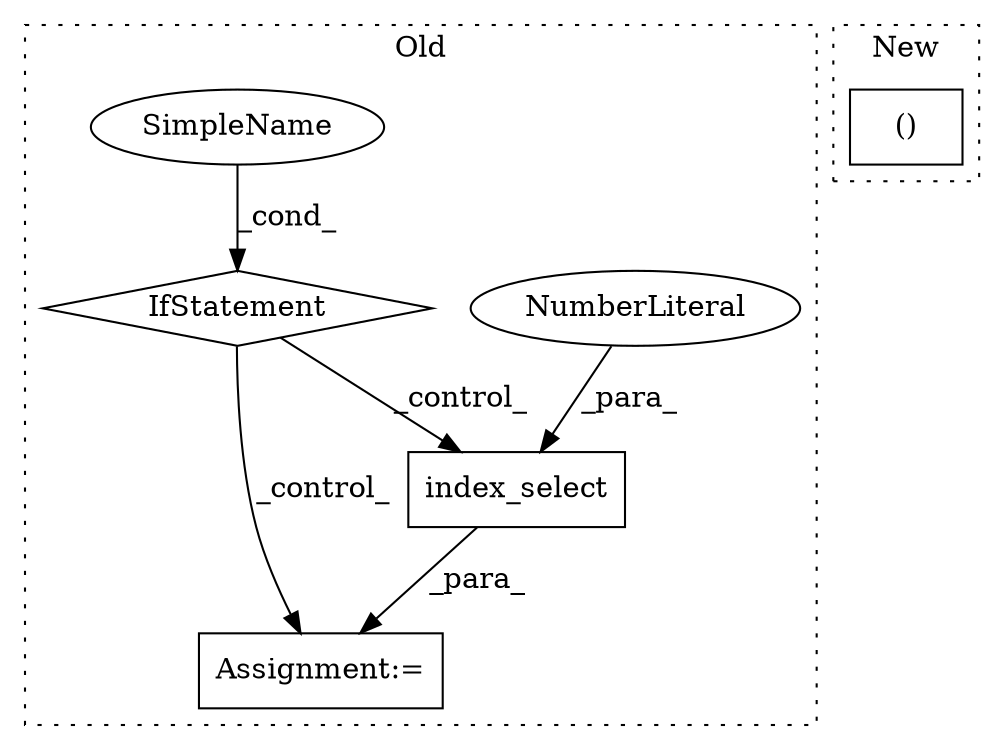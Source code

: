 digraph G {
subgraph cluster0 {
1 [label="index_select" a="32" s="4158,4180" l="13,1" shape="box"];
3 [label="NumberLiteral" a="34" s="4171" l="1" shape="ellipse"];
4 [label="Assignment:=" a="7" s="4151" l="1" shape="box"];
5 [label="IfStatement" a="25" s="4019,4072" l="4,2" shape="diamond"];
6 [label="SimpleName" a="42" s="" l="" shape="ellipse"];
label = "Old";
style="dotted";
}
subgraph cluster1 {
2 [label="()" a="106" s="3603" l="19" shape="box"];
label = "New";
style="dotted";
}
1 -> 4 [label="_para_"];
3 -> 1 [label="_para_"];
5 -> 1 [label="_control_"];
5 -> 4 [label="_control_"];
6 -> 5 [label="_cond_"];
}